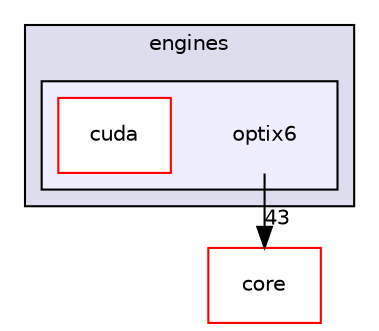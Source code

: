 digraph "platform/engines/optix6" {
  compound=true
  node [ fontsize="10", fontname="Helvetica"];
  edge [ labelfontsize="10", labelfontname="Helvetica"];
  subgraph clusterdir_4389f3d2beff546807b6b148625d2759 {
    graph [ bgcolor="#ddddee", pencolor="black", label="engines" fontname="Helvetica", fontsize="10", URL="dir_4389f3d2beff546807b6b148625d2759.html"]
  subgraph clusterdir_dd545ba873674314ef8abe7626a3e099 {
    graph [ bgcolor="#eeeeff", pencolor="black", label="" URL="dir_dd545ba873674314ef8abe7626a3e099.html"];
    dir_dd545ba873674314ef8abe7626a3e099 [shape=plaintext label="optix6"];
  dir_a91788fce1905e85e5a746da19ae6795 [shape=box label="cuda" fillcolor="white" style="filled" color="red" URL="dir_a91788fce1905e85e5a746da19ae6795.html"];
  }
  }
  dir_3066efc1f4040d52e90bf8a29ab3f16b [shape=box label="core" fillcolor="white" style="filled" color="red" URL="dir_3066efc1f4040d52e90bf8a29ab3f16b.html"];
  dir_dd545ba873674314ef8abe7626a3e099->dir_3066efc1f4040d52e90bf8a29ab3f16b [headlabel="43", labeldistance=1.5 headhref="dir_000076_000067.html"];
}
